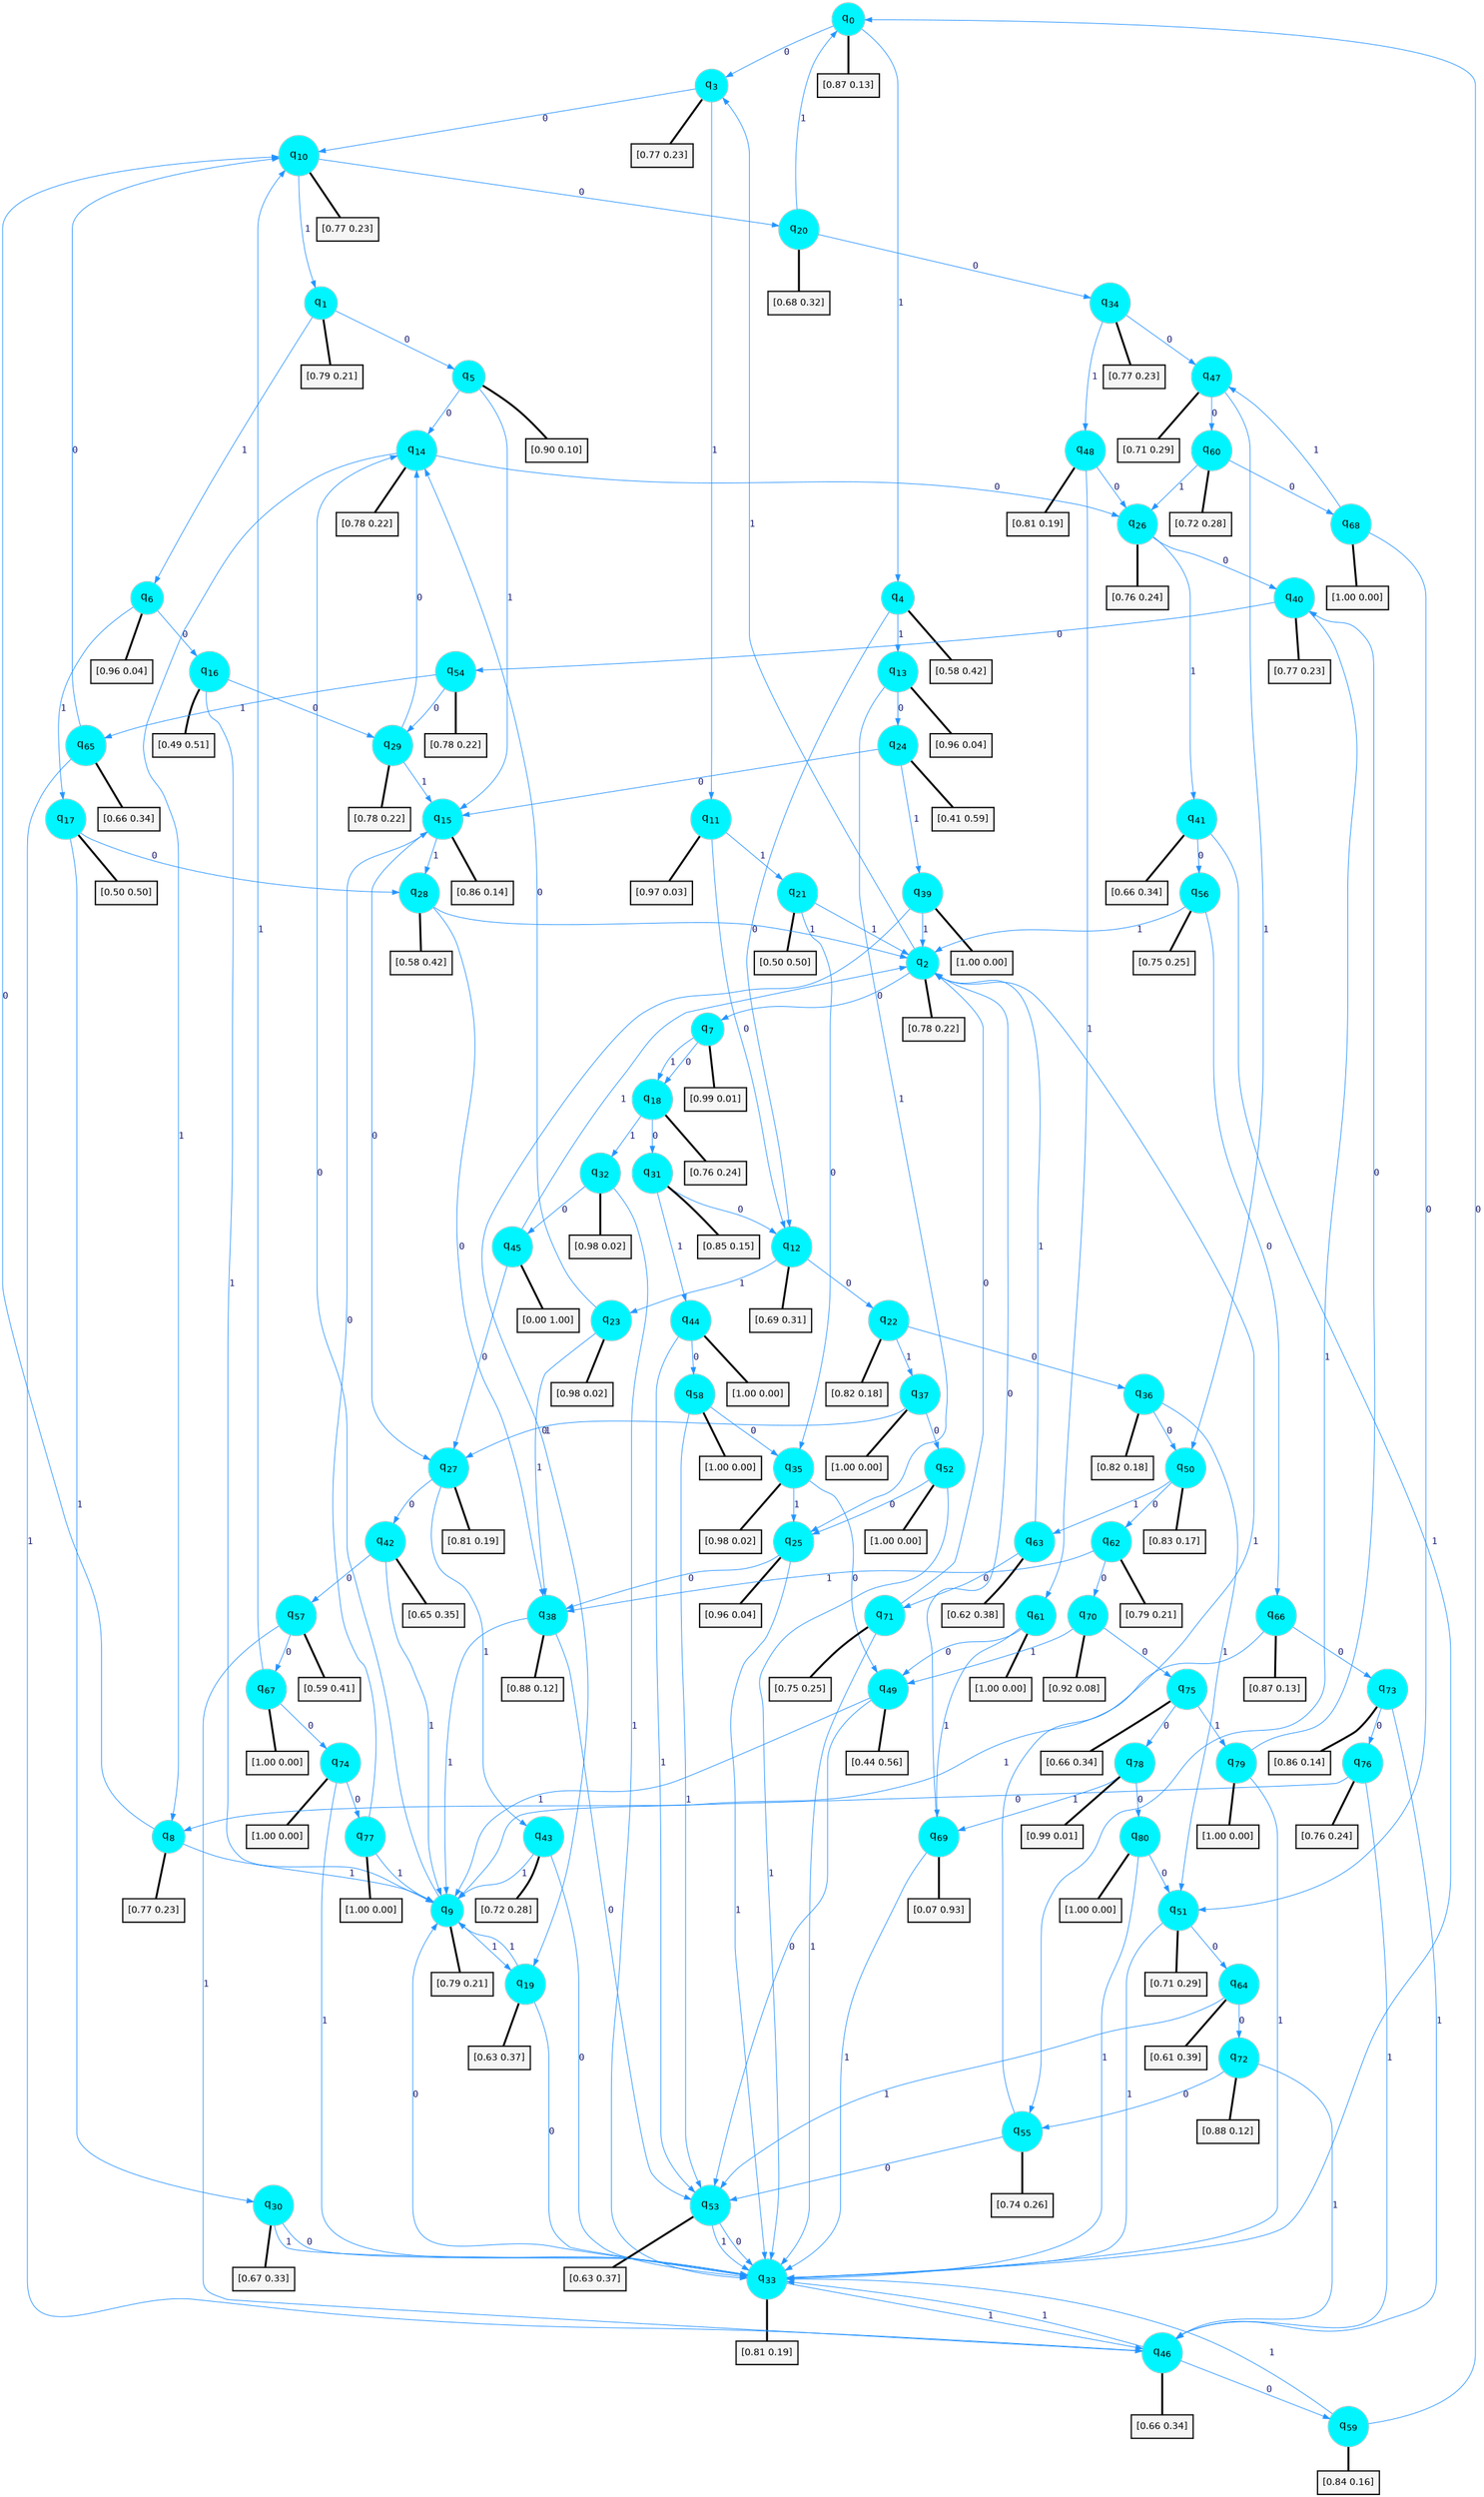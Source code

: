 digraph G {
graph [
bgcolor=transparent, dpi=300, rankdir=TD, size="40,25"];
node [
color=gray, fillcolor=turquoise1, fontcolor=black, fontname=Helvetica, fontsize=16, fontweight=bold, shape=circle, style=filled];
edge [
arrowsize=1, color=dodgerblue1, fontcolor=midnightblue, fontname=courier, fontweight=bold, penwidth=1, style=solid, weight=20];
0[label=<q<SUB>0</SUB>>];
1[label=<q<SUB>1</SUB>>];
2[label=<q<SUB>2</SUB>>];
3[label=<q<SUB>3</SUB>>];
4[label=<q<SUB>4</SUB>>];
5[label=<q<SUB>5</SUB>>];
6[label=<q<SUB>6</SUB>>];
7[label=<q<SUB>7</SUB>>];
8[label=<q<SUB>8</SUB>>];
9[label=<q<SUB>9</SUB>>];
10[label=<q<SUB>10</SUB>>];
11[label=<q<SUB>11</SUB>>];
12[label=<q<SUB>12</SUB>>];
13[label=<q<SUB>13</SUB>>];
14[label=<q<SUB>14</SUB>>];
15[label=<q<SUB>15</SUB>>];
16[label=<q<SUB>16</SUB>>];
17[label=<q<SUB>17</SUB>>];
18[label=<q<SUB>18</SUB>>];
19[label=<q<SUB>19</SUB>>];
20[label=<q<SUB>20</SUB>>];
21[label=<q<SUB>21</SUB>>];
22[label=<q<SUB>22</SUB>>];
23[label=<q<SUB>23</SUB>>];
24[label=<q<SUB>24</SUB>>];
25[label=<q<SUB>25</SUB>>];
26[label=<q<SUB>26</SUB>>];
27[label=<q<SUB>27</SUB>>];
28[label=<q<SUB>28</SUB>>];
29[label=<q<SUB>29</SUB>>];
30[label=<q<SUB>30</SUB>>];
31[label=<q<SUB>31</SUB>>];
32[label=<q<SUB>32</SUB>>];
33[label=<q<SUB>33</SUB>>];
34[label=<q<SUB>34</SUB>>];
35[label=<q<SUB>35</SUB>>];
36[label=<q<SUB>36</SUB>>];
37[label=<q<SUB>37</SUB>>];
38[label=<q<SUB>38</SUB>>];
39[label=<q<SUB>39</SUB>>];
40[label=<q<SUB>40</SUB>>];
41[label=<q<SUB>41</SUB>>];
42[label=<q<SUB>42</SUB>>];
43[label=<q<SUB>43</SUB>>];
44[label=<q<SUB>44</SUB>>];
45[label=<q<SUB>45</SUB>>];
46[label=<q<SUB>46</SUB>>];
47[label=<q<SUB>47</SUB>>];
48[label=<q<SUB>48</SUB>>];
49[label=<q<SUB>49</SUB>>];
50[label=<q<SUB>50</SUB>>];
51[label=<q<SUB>51</SUB>>];
52[label=<q<SUB>52</SUB>>];
53[label=<q<SUB>53</SUB>>];
54[label=<q<SUB>54</SUB>>];
55[label=<q<SUB>55</SUB>>];
56[label=<q<SUB>56</SUB>>];
57[label=<q<SUB>57</SUB>>];
58[label=<q<SUB>58</SUB>>];
59[label=<q<SUB>59</SUB>>];
60[label=<q<SUB>60</SUB>>];
61[label=<q<SUB>61</SUB>>];
62[label=<q<SUB>62</SUB>>];
63[label=<q<SUB>63</SUB>>];
64[label=<q<SUB>64</SUB>>];
65[label=<q<SUB>65</SUB>>];
66[label=<q<SUB>66</SUB>>];
67[label=<q<SUB>67</SUB>>];
68[label=<q<SUB>68</SUB>>];
69[label=<q<SUB>69</SUB>>];
70[label=<q<SUB>70</SUB>>];
71[label=<q<SUB>71</SUB>>];
72[label=<q<SUB>72</SUB>>];
73[label=<q<SUB>73</SUB>>];
74[label=<q<SUB>74</SUB>>];
75[label=<q<SUB>75</SUB>>];
76[label=<q<SUB>76</SUB>>];
77[label=<q<SUB>77</SUB>>];
78[label=<q<SUB>78</SUB>>];
79[label=<q<SUB>79</SUB>>];
80[label=<q<SUB>80</SUB>>];
81[label="[0.87 0.13]", shape=box,fontcolor=black, fontname=Helvetica, fontsize=14, penwidth=2, fillcolor=whitesmoke,color=black];
82[label="[0.79 0.21]", shape=box,fontcolor=black, fontname=Helvetica, fontsize=14, penwidth=2, fillcolor=whitesmoke,color=black];
83[label="[0.78 0.22]", shape=box,fontcolor=black, fontname=Helvetica, fontsize=14, penwidth=2, fillcolor=whitesmoke,color=black];
84[label="[0.77 0.23]", shape=box,fontcolor=black, fontname=Helvetica, fontsize=14, penwidth=2, fillcolor=whitesmoke,color=black];
85[label="[0.58 0.42]", shape=box,fontcolor=black, fontname=Helvetica, fontsize=14, penwidth=2, fillcolor=whitesmoke,color=black];
86[label="[0.90 0.10]", shape=box,fontcolor=black, fontname=Helvetica, fontsize=14, penwidth=2, fillcolor=whitesmoke,color=black];
87[label="[0.96 0.04]", shape=box,fontcolor=black, fontname=Helvetica, fontsize=14, penwidth=2, fillcolor=whitesmoke,color=black];
88[label="[0.99 0.01]", shape=box,fontcolor=black, fontname=Helvetica, fontsize=14, penwidth=2, fillcolor=whitesmoke,color=black];
89[label="[0.77 0.23]", shape=box,fontcolor=black, fontname=Helvetica, fontsize=14, penwidth=2, fillcolor=whitesmoke,color=black];
90[label="[0.79 0.21]", shape=box,fontcolor=black, fontname=Helvetica, fontsize=14, penwidth=2, fillcolor=whitesmoke,color=black];
91[label="[0.77 0.23]", shape=box,fontcolor=black, fontname=Helvetica, fontsize=14, penwidth=2, fillcolor=whitesmoke,color=black];
92[label="[0.97 0.03]", shape=box,fontcolor=black, fontname=Helvetica, fontsize=14, penwidth=2, fillcolor=whitesmoke,color=black];
93[label="[0.69 0.31]", shape=box,fontcolor=black, fontname=Helvetica, fontsize=14, penwidth=2, fillcolor=whitesmoke,color=black];
94[label="[0.96 0.04]", shape=box,fontcolor=black, fontname=Helvetica, fontsize=14, penwidth=2, fillcolor=whitesmoke,color=black];
95[label="[0.78 0.22]", shape=box,fontcolor=black, fontname=Helvetica, fontsize=14, penwidth=2, fillcolor=whitesmoke,color=black];
96[label="[0.86 0.14]", shape=box,fontcolor=black, fontname=Helvetica, fontsize=14, penwidth=2, fillcolor=whitesmoke,color=black];
97[label="[0.49 0.51]", shape=box,fontcolor=black, fontname=Helvetica, fontsize=14, penwidth=2, fillcolor=whitesmoke,color=black];
98[label="[0.50 0.50]", shape=box,fontcolor=black, fontname=Helvetica, fontsize=14, penwidth=2, fillcolor=whitesmoke,color=black];
99[label="[0.76 0.24]", shape=box,fontcolor=black, fontname=Helvetica, fontsize=14, penwidth=2, fillcolor=whitesmoke,color=black];
100[label="[0.63 0.37]", shape=box,fontcolor=black, fontname=Helvetica, fontsize=14, penwidth=2, fillcolor=whitesmoke,color=black];
101[label="[0.68 0.32]", shape=box,fontcolor=black, fontname=Helvetica, fontsize=14, penwidth=2, fillcolor=whitesmoke,color=black];
102[label="[0.50 0.50]", shape=box,fontcolor=black, fontname=Helvetica, fontsize=14, penwidth=2, fillcolor=whitesmoke,color=black];
103[label="[0.82 0.18]", shape=box,fontcolor=black, fontname=Helvetica, fontsize=14, penwidth=2, fillcolor=whitesmoke,color=black];
104[label="[0.98 0.02]", shape=box,fontcolor=black, fontname=Helvetica, fontsize=14, penwidth=2, fillcolor=whitesmoke,color=black];
105[label="[0.41 0.59]", shape=box,fontcolor=black, fontname=Helvetica, fontsize=14, penwidth=2, fillcolor=whitesmoke,color=black];
106[label="[0.96 0.04]", shape=box,fontcolor=black, fontname=Helvetica, fontsize=14, penwidth=2, fillcolor=whitesmoke,color=black];
107[label="[0.76 0.24]", shape=box,fontcolor=black, fontname=Helvetica, fontsize=14, penwidth=2, fillcolor=whitesmoke,color=black];
108[label="[0.81 0.19]", shape=box,fontcolor=black, fontname=Helvetica, fontsize=14, penwidth=2, fillcolor=whitesmoke,color=black];
109[label="[0.58 0.42]", shape=box,fontcolor=black, fontname=Helvetica, fontsize=14, penwidth=2, fillcolor=whitesmoke,color=black];
110[label="[0.78 0.22]", shape=box,fontcolor=black, fontname=Helvetica, fontsize=14, penwidth=2, fillcolor=whitesmoke,color=black];
111[label="[0.67 0.33]", shape=box,fontcolor=black, fontname=Helvetica, fontsize=14, penwidth=2, fillcolor=whitesmoke,color=black];
112[label="[0.85 0.15]", shape=box,fontcolor=black, fontname=Helvetica, fontsize=14, penwidth=2, fillcolor=whitesmoke,color=black];
113[label="[0.98 0.02]", shape=box,fontcolor=black, fontname=Helvetica, fontsize=14, penwidth=2, fillcolor=whitesmoke,color=black];
114[label="[0.81 0.19]", shape=box,fontcolor=black, fontname=Helvetica, fontsize=14, penwidth=2, fillcolor=whitesmoke,color=black];
115[label="[0.77 0.23]", shape=box,fontcolor=black, fontname=Helvetica, fontsize=14, penwidth=2, fillcolor=whitesmoke,color=black];
116[label="[0.98 0.02]", shape=box,fontcolor=black, fontname=Helvetica, fontsize=14, penwidth=2, fillcolor=whitesmoke,color=black];
117[label="[0.82 0.18]", shape=box,fontcolor=black, fontname=Helvetica, fontsize=14, penwidth=2, fillcolor=whitesmoke,color=black];
118[label="[1.00 0.00]", shape=box,fontcolor=black, fontname=Helvetica, fontsize=14, penwidth=2, fillcolor=whitesmoke,color=black];
119[label="[0.88 0.12]", shape=box,fontcolor=black, fontname=Helvetica, fontsize=14, penwidth=2, fillcolor=whitesmoke,color=black];
120[label="[1.00 0.00]", shape=box,fontcolor=black, fontname=Helvetica, fontsize=14, penwidth=2, fillcolor=whitesmoke,color=black];
121[label="[0.77 0.23]", shape=box,fontcolor=black, fontname=Helvetica, fontsize=14, penwidth=2, fillcolor=whitesmoke,color=black];
122[label="[0.66 0.34]", shape=box,fontcolor=black, fontname=Helvetica, fontsize=14, penwidth=2, fillcolor=whitesmoke,color=black];
123[label="[0.65 0.35]", shape=box,fontcolor=black, fontname=Helvetica, fontsize=14, penwidth=2, fillcolor=whitesmoke,color=black];
124[label="[0.72 0.28]", shape=box,fontcolor=black, fontname=Helvetica, fontsize=14, penwidth=2, fillcolor=whitesmoke,color=black];
125[label="[1.00 0.00]", shape=box,fontcolor=black, fontname=Helvetica, fontsize=14, penwidth=2, fillcolor=whitesmoke,color=black];
126[label="[0.00 1.00]", shape=box,fontcolor=black, fontname=Helvetica, fontsize=14, penwidth=2, fillcolor=whitesmoke,color=black];
127[label="[0.66 0.34]", shape=box,fontcolor=black, fontname=Helvetica, fontsize=14, penwidth=2, fillcolor=whitesmoke,color=black];
128[label="[0.71 0.29]", shape=box,fontcolor=black, fontname=Helvetica, fontsize=14, penwidth=2, fillcolor=whitesmoke,color=black];
129[label="[0.81 0.19]", shape=box,fontcolor=black, fontname=Helvetica, fontsize=14, penwidth=2, fillcolor=whitesmoke,color=black];
130[label="[0.44 0.56]", shape=box,fontcolor=black, fontname=Helvetica, fontsize=14, penwidth=2, fillcolor=whitesmoke,color=black];
131[label="[0.83 0.17]", shape=box,fontcolor=black, fontname=Helvetica, fontsize=14, penwidth=2, fillcolor=whitesmoke,color=black];
132[label="[0.71 0.29]", shape=box,fontcolor=black, fontname=Helvetica, fontsize=14, penwidth=2, fillcolor=whitesmoke,color=black];
133[label="[1.00 0.00]", shape=box,fontcolor=black, fontname=Helvetica, fontsize=14, penwidth=2, fillcolor=whitesmoke,color=black];
134[label="[0.63 0.37]", shape=box,fontcolor=black, fontname=Helvetica, fontsize=14, penwidth=2, fillcolor=whitesmoke,color=black];
135[label="[0.78 0.22]", shape=box,fontcolor=black, fontname=Helvetica, fontsize=14, penwidth=2, fillcolor=whitesmoke,color=black];
136[label="[0.74 0.26]", shape=box,fontcolor=black, fontname=Helvetica, fontsize=14, penwidth=2, fillcolor=whitesmoke,color=black];
137[label="[0.75 0.25]", shape=box,fontcolor=black, fontname=Helvetica, fontsize=14, penwidth=2, fillcolor=whitesmoke,color=black];
138[label="[0.59 0.41]", shape=box,fontcolor=black, fontname=Helvetica, fontsize=14, penwidth=2, fillcolor=whitesmoke,color=black];
139[label="[1.00 0.00]", shape=box,fontcolor=black, fontname=Helvetica, fontsize=14, penwidth=2, fillcolor=whitesmoke,color=black];
140[label="[0.84 0.16]", shape=box,fontcolor=black, fontname=Helvetica, fontsize=14, penwidth=2, fillcolor=whitesmoke,color=black];
141[label="[0.72 0.28]", shape=box,fontcolor=black, fontname=Helvetica, fontsize=14, penwidth=2, fillcolor=whitesmoke,color=black];
142[label="[1.00 0.00]", shape=box,fontcolor=black, fontname=Helvetica, fontsize=14, penwidth=2, fillcolor=whitesmoke,color=black];
143[label="[0.79 0.21]", shape=box,fontcolor=black, fontname=Helvetica, fontsize=14, penwidth=2, fillcolor=whitesmoke,color=black];
144[label="[0.62 0.38]", shape=box,fontcolor=black, fontname=Helvetica, fontsize=14, penwidth=2, fillcolor=whitesmoke,color=black];
145[label="[0.61 0.39]", shape=box,fontcolor=black, fontname=Helvetica, fontsize=14, penwidth=2, fillcolor=whitesmoke,color=black];
146[label="[0.66 0.34]", shape=box,fontcolor=black, fontname=Helvetica, fontsize=14, penwidth=2, fillcolor=whitesmoke,color=black];
147[label="[0.87 0.13]", shape=box,fontcolor=black, fontname=Helvetica, fontsize=14, penwidth=2, fillcolor=whitesmoke,color=black];
148[label="[1.00 0.00]", shape=box,fontcolor=black, fontname=Helvetica, fontsize=14, penwidth=2, fillcolor=whitesmoke,color=black];
149[label="[1.00 0.00]", shape=box,fontcolor=black, fontname=Helvetica, fontsize=14, penwidth=2, fillcolor=whitesmoke,color=black];
150[label="[0.07 0.93]", shape=box,fontcolor=black, fontname=Helvetica, fontsize=14, penwidth=2, fillcolor=whitesmoke,color=black];
151[label="[0.92 0.08]", shape=box,fontcolor=black, fontname=Helvetica, fontsize=14, penwidth=2, fillcolor=whitesmoke,color=black];
152[label="[0.75 0.25]", shape=box,fontcolor=black, fontname=Helvetica, fontsize=14, penwidth=2, fillcolor=whitesmoke,color=black];
153[label="[0.88 0.12]", shape=box,fontcolor=black, fontname=Helvetica, fontsize=14, penwidth=2, fillcolor=whitesmoke,color=black];
154[label="[0.86 0.14]", shape=box,fontcolor=black, fontname=Helvetica, fontsize=14, penwidth=2, fillcolor=whitesmoke,color=black];
155[label="[1.00 0.00]", shape=box,fontcolor=black, fontname=Helvetica, fontsize=14, penwidth=2, fillcolor=whitesmoke,color=black];
156[label="[0.66 0.34]", shape=box,fontcolor=black, fontname=Helvetica, fontsize=14, penwidth=2, fillcolor=whitesmoke,color=black];
157[label="[0.76 0.24]", shape=box,fontcolor=black, fontname=Helvetica, fontsize=14, penwidth=2, fillcolor=whitesmoke,color=black];
158[label="[1.00 0.00]", shape=box,fontcolor=black, fontname=Helvetica, fontsize=14, penwidth=2, fillcolor=whitesmoke,color=black];
159[label="[0.99 0.01]", shape=box,fontcolor=black, fontname=Helvetica, fontsize=14, penwidth=2, fillcolor=whitesmoke,color=black];
160[label="[1.00 0.00]", shape=box,fontcolor=black, fontname=Helvetica, fontsize=14, penwidth=2, fillcolor=whitesmoke,color=black];
161[label="[1.00 0.00]", shape=box,fontcolor=black, fontname=Helvetica, fontsize=14, penwidth=2, fillcolor=whitesmoke,color=black];
0->3 [label=0];
0->4 [label=1];
0->81 [arrowhead=none, penwidth=3,color=black];
1->5 [label=0];
1->6 [label=1];
1->82 [arrowhead=none, penwidth=3,color=black];
2->7 [label=0];
2->3 [label=1];
2->83 [arrowhead=none, penwidth=3,color=black];
3->10 [label=0];
3->11 [label=1];
3->84 [arrowhead=none, penwidth=3,color=black];
4->12 [label=0];
4->13 [label=1];
4->85 [arrowhead=none, penwidth=3,color=black];
5->14 [label=0];
5->15 [label=1];
5->86 [arrowhead=none, penwidth=3,color=black];
6->16 [label=0];
6->17 [label=1];
6->87 [arrowhead=none, penwidth=3,color=black];
7->18 [label=0];
7->18 [label=1];
7->88 [arrowhead=none, penwidth=3,color=black];
8->10 [label=0];
8->9 [label=1];
8->89 [arrowhead=none, penwidth=3,color=black];
9->14 [label=0];
9->19 [label=1];
9->90 [arrowhead=none, penwidth=3,color=black];
10->20 [label=0];
10->1 [label=1];
10->91 [arrowhead=none, penwidth=3,color=black];
11->12 [label=0];
11->21 [label=1];
11->92 [arrowhead=none, penwidth=3,color=black];
12->22 [label=0];
12->23 [label=1];
12->93 [arrowhead=none, penwidth=3,color=black];
13->24 [label=0];
13->25 [label=1];
13->94 [arrowhead=none, penwidth=3,color=black];
14->26 [label=0];
14->8 [label=1];
14->95 [arrowhead=none, penwidth=3,color=black];
15->27 [label=0];
15->28 [label=1];
15->96 [arrowhead=none, penwidth=3,color=black];
16->29 [label=0];
16->9 [label=1];
16->97 [arrowhead=none, penwidth=3,color=black];
17->28 [label=0];
17->30 [label=1];
17->98 [arrowhead=none, penwidth=3,color=black];
18->31 [label=0];
18->32 [label=1];
18->99 [arrowhead=none, penwidth=3,color=black];
19->33 [label=0];
19->9 [label=1];
19->100 [arrowhead=none, penwidth=3,color=black];
20->34 [label=0];
20->0 [label=1];
20->101 [arrowhead=none, penwidth=3,color=black];
21->35 [label=0];
21->2 [label=1];
21->102 [arrowhead=none, penwidth=3,color=black];
22->36 [label=0];
22->37 [label=1];
22->103 [arrowhead=none, penwidth=3,color=black];
23->14 [label=0];
23->38 [label=1];
23->104 [arrowhead=none, penwidth=3,color=black];
24->15 [label=0];
24->39 [label=1];
24->105 [arrowhead=none, penwidth=3,color=black];
25->38 [label=0];
25->33 [label=1];
25->106 [arrowhead=none, penwidth=3,color=black];
26->40 [label=0];
26->41 [label=1];
26->107 [arrowhead=none, penwidth=3,color=black];
27->42 [label=0];
27->43 [label=1];
27->108 [arrowhead=none, penwidth=3,color=black];
28->38 [label=0];
28->2 [label=1];
28->109 [arrowhead=none, penwidth=3,color=black];
29->14 [label=0];
29->15 [label=1];
29->110 [arrowhead=none, penwidth=3,color=black];
30->33 [label=0];
30->33 [label=1];
30->111 [arrowhead=none, penwidth=3,color=black];
31->12 [label=0];
31->44 [label=1];
31->112 [arrowhead=none, penwidth=3,color=black];
32->45 [label=0];
32->33 [label=1];
32->113 [arrowhead=none, penwidth=3,color=black];
33->9 [label=0];
33->46 [label=1];
33->114 [arrowhead=none, penwidth=3,color=black];
34->47 [label=0];
34->48 [label=1];
34->115 [arrowhead=none, penwidth=3,color=black];
35->49 [label=0];
35->25 [label=1];
35->116 [arrowhead=none, penwidth=3,color=black];
36->50 [label=0];
36->51 [label=1];
36->117 [arrowhead=none, penwidth=3,color=black];
37->52 [label=0];
37->27 [label=1];
37->118 [arrowhead=none, penwidth=3,color=black];
38->53 [label=0];
38->9 [label=1];
38->119 [arrowhead=none, penwidth=3,color=black];
39->19 [label=0];
39->2 [label=1];
39->120 [arrowhead=none, penwidth=3,color=black];
40->54 [label=0];
40->55 [label=1];
40->121 [arrowhead=none, penwidth=3,color=black];
41->56 [label=0];
41->33 [label=1];
41->122 [arrowhead=none, penwidth=3,color=black];
42->57 [label=0];
42->9 [label=1];
42->123 [arrowhead=none, penwidth=3,color=black];
43->33 [label=0];
43->9 [label=1];
43->124 [arrowhead=none, penwidth=3,color=black];
44->58 [label=0];
44->53 [label=1];
44->125 [arrowhead=none, penwidth=3,color=black];
45->27 [label=0];
45->2 [label=1];
45->126 [arrowhead=none, penwidth=3,color=black];
46->59 [label=0];
46->33 [label=1];
46->127 [arrowhead=none, penwidth=3,color=black];
47->60 [label=0];
47->50 [label=1];
47->128 [arrowhead=none, penwidth=3,color=black];
48->26 [label=0];
48->61 [label=1];
48->129 [arrowhead=none, penwidth=3,color=black];
49->53 [label=0];
49->9 [label=1];
49->130 [arrowhead=none, penwidth=3,color=black];
50->62 [label=0];
50->63 [label=1];
50->131 [arrowhead=none, penwidth=3,color=black];
51->64 [label=0];
51->33 [label=1];
51->132 [arrowhead=none, penwidth=3,color=black];
52->25 [label=0];
52->33 [label=1];
52->133 [arrowhead=none, penwidth=3,color=black];
53->33 [label=0];
53->33 [label=1];
53->134 [arrowhead=none, penwidth=3,color=black];
54->29 [label=0];
54->65 [label=1];
54->135 [arrowhead=none, penwidth=3,color=black];
55->53 [label=0];
55->2 [label=1];
55->136 [arrowhead=none, penwidth=3,color=black];
56->66 [label=0];
56->2 [label=1];
56->137 [arrowhead=none, penwidth=3,color=black];
57->67 [label=0];
57->46 [label=1];
57->138 [arrowhead=none, penwidth=3,color=black];
58->35 [label=0];
58->53 [label=1];
58->139 [arrowhead=none, penwidth=3,color=black];
59->0 [label=0];
59->33 [label=1];
59->140 [arrowhead=none, penwidth=3,color=black];
60->68 [label=0];
60->26 [label=1];
60->141 [arrowhead=none, penwidth=3,color=black];
61->49 [label=0];
61->69 [label=1];
61->142 [arrowhead=none, penwidth=3,color=black];
62->70 [label=0];
62->38 [label=1];
62->143 [arrowhead=none, penwidth=3,color=black];
63->71 [label=0];
63->2 [label=1];
63->144 [arrowhead=none, penwidth=3,color=black];
64->72 [label=0];
64->53 [label=1];
64->145 [arrowhead=none, penwidth=3,color=black];
65->10 [label=0];
65->46 [label=1];
65->146 [arrowhead=none, penwidth=3,color=black];
66->73 [label=0];
66->9 [label=1];
66->147 [arrowhead=none, penwidth=3,color=black];
67->74 [label=0];
67->10 [label=1];
67->148 [arrowhead=none, penwidth=3,color=black];
68->51 [label=0];
68->47 [label=1];
68->149 [arrowhead=none, penwidth=3,color=black];
69->2 [label=0];
69->33 [label=1];
69->150 [arrowhead=none, penwidth=3,color=black];
70->75 [label=0];
70->49 [label=1];
70->151 [arrowhead=none, penwidth=3,color=black];
71->2 [label=0];
71->33 [label=1];
71->152 [arrowhead=none, penwidth=3,color=black];
72->55 [label=0];
72->46 [label=1];
72->153 [arrowhead=none, penwidth=3,color=black];
73->76 [label=0];
73->46 [label=1];
73->154 [arrowhead=none, penwidth=3,color=black];
74->77 [label=0];
74->33 [label=1];
74->155 [arrowhead=none, penwidth=3,color=black];
75->78 [label=0];
75->79 [label=1];
75->156 [arrowhead=none, penwidth=3,color=black];
76->8 [label=0];
76->46 [label=1];
76->157 [arrowhead=none, penwidth=3,color=black];
77->15 [label=0];
77->9 [label=1];
77->158 [arrowhead=none, penwidth=3,color=black];
78->80 [label=0];
78->69 [label=1];
78->159 [arrowhead=none, penwidth=3,color=black];
79->40 [label=0];
79->33 [label=1];
79->160 [arrowhead=none, penwidth=3,color=black];
80->51 [label=0];
80->33 [label=1];
80->161 [arrowhead=none, penwidth=3,color=black];
}
